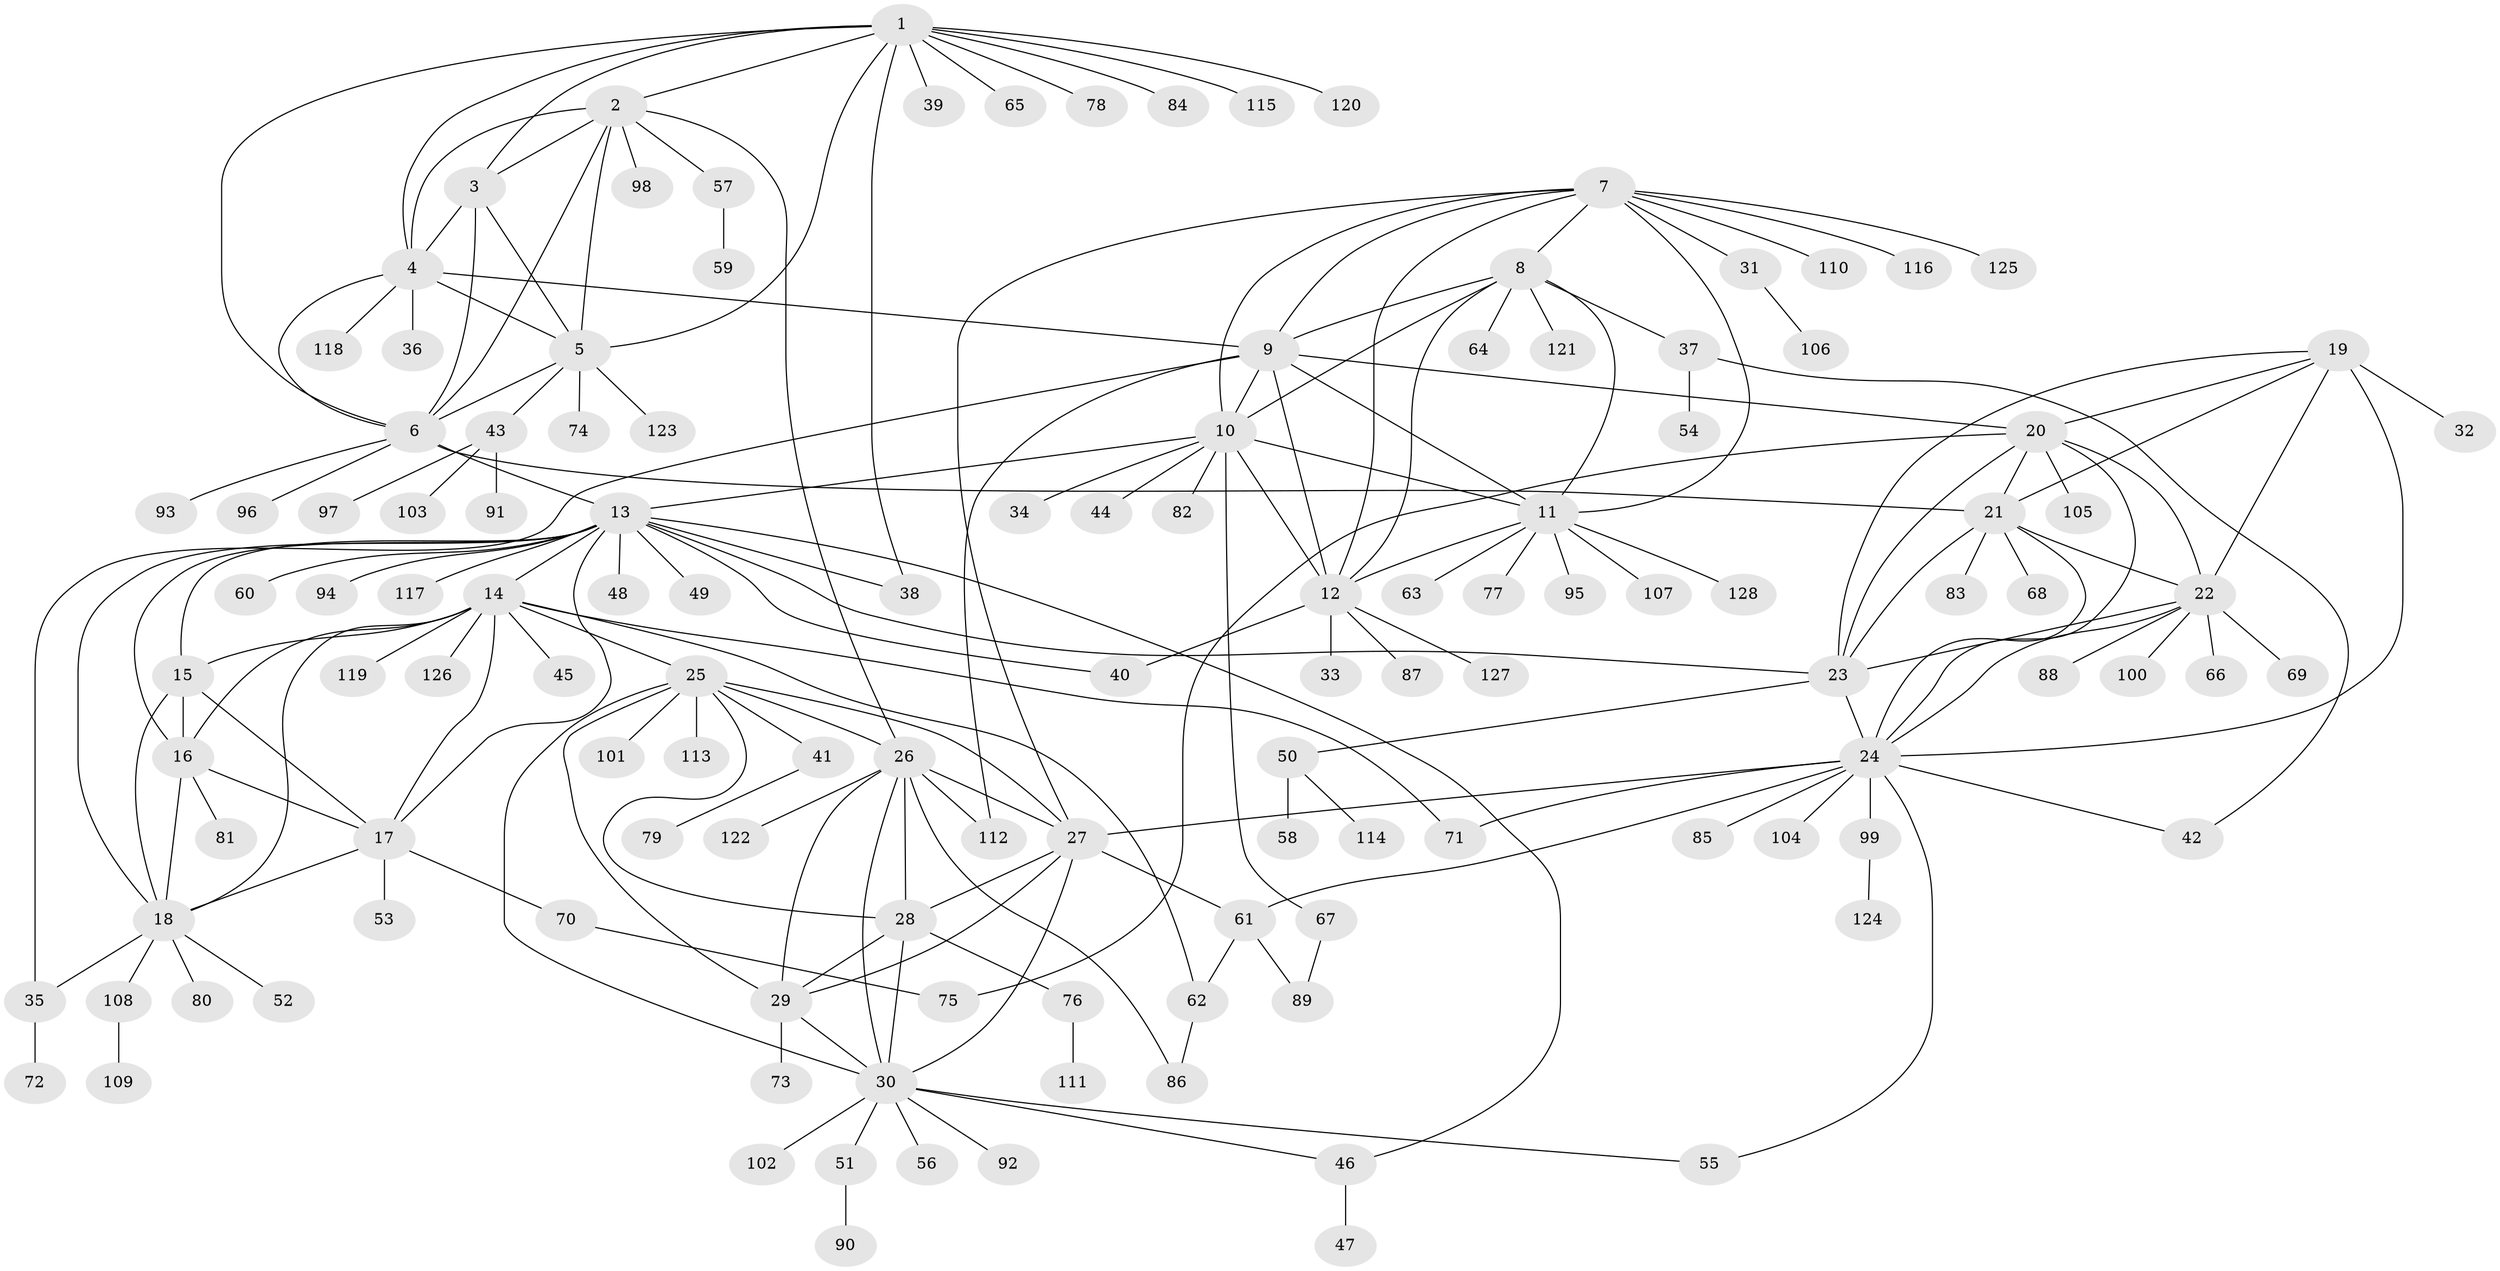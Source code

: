 // coarse degree distribution, {1: 0.515625, 14: 0.015625, 2: 0.125, 13: 0.015625, 6: 0.109375, 5: 0.0625, 4: 0.03125, 8: 0.0625, 7: 0.046875, 9: 0.015625}
// Generated by graph-tools (version 1.1) at 2025/37/03/04/25 23:37:34]
// undirected, 128 vertices, 196 edges
graph export_dot {
  node [color=gray90,style=filled];
  1;
  2;
  3;
  4;
  5;
  6;
  7;
  8;
  9;
  10;
  11;
  12;
  13;
  14;
  15;
  16;
  17;
  18;
  19;
  20;
  21;
  22;
  23;
  24;
  25;
  26;
  27;
  28;
  29;
  30;
  31;
  32;
  33;
  34;
  35;
  36;
  37;
  38;
  39;
  40;
  41;
  42;
  43;
  44;
  45;
  46;
  47;
  48;
  49;
  50;
  51;
  52;
  53;
  54;
  55;
  56;
  57;
  58;
  59;
  60;
  61;
  62;
  63;
  64;
  65;
  66;
  67;
  68;
  69;
  70;
  71;
  72;
  73;
  74;
  75;
  76;
  77;
  78;
  79;
  80;
  81;
  82;
  83;
  84;
  85;
  86;
  87;
  88;
  89;
  90;
  91;
  92;
  93;
  94;
  95;
  96;
  97;
  98;
  99;
  100;
  101;
  102;
  103;
  104;
  105;
  106;
  107;
  108;
  109;
  110;
  111;
  112;
  113;
  114;
  115;
  116;
  117;
  118;
  119;
  120;
  121;
  122;
  123;
  124;
  125;
  126;
  127;
  128;
  1 -- 2;
  1 -- 3;
  1 -- 4;
  1 -- 5;
  1 -- 6;
  1 -- 38;
  1 -- 39;
  1 -- 65;
  1 -- 78;
  1 -- 84;
  1 -- 115;
  1 -- 120;
  2 -- 3;
  2 -- 4;
  2 -- 5;
  2 -- 6;
  2 -- 26;
  2 -- 57;
  2 -- 98;
  3 -- 4;
  3 -- 5;
  3 -- 6;
  4 -- 5;
  4 -- 6;
  4 -- 9;
  4 -- 36;
  4 -- 118;
  5 -- 6;
  5 -- 43;
  5 -- 74;
  5 -- 123;
  6 -- 13;
  6 -- 21;
  6 -- 93;
  6 -- 96;
  7 -- 8;
  7 -- 9;
  7 -- 10;
  7 -- 11;
  7 -- 12;
  7 -- 27;
  7 -- 31;
  7 -- 110;
  7 -- 116;
  7 -- 125;
  8 -- 9;
  8 -- 10;
  8 -- 11;
  8 -- 12;
  8 -- 37;
  8 -- 64;
  8 -- 121;
  9 -- 10;
  9 -- 11;
  9 -- 12;
  9 -- 20;
  9 -- 35;
  9 -- 112;
  10 -- 11;
  10 -- 12;
  10 -- 13;
  10 -- 34;
  10 -- 44;
  10 -- 67;
  10 -- 82;
  11 -- 12;
  11 -- 63;
  11 -- 77;
  11 -- 95;
  11 -- 107;
  11 -- 128;
  12 -- 33;
  12 -- 40;
  12 -- 87;
  12 -- 127;
  13 -- 14;
  13 -- 15;
  13 -- 16;
  13 -- 17;
  13 -- 18;
  13 -- 23;
  13 -- 38;
  13 -- 40;
  13 -- 46;
  13 -- 48;
  13 -- 49;
  13 -- 60;
  13 -- 94;
  13 -- 117;
  14 -- 15;
  14 -- 16;
  14 -- 17;
  14 -- 18;
  14 -- 25;
  14 -- 45;
  14 -- 62;
  14 -- 71;
  14 -- 119;
  14 -- 126;
  15 -- 16;
  15 -- 17;
  15 -- 18;
  16 -- 17;
  16 -- 18;
  16 -- 81;
  17 -- 18;
  17 -- 53;
  17 -- 70;
  18 -- 35;
  18 -- 52;
  18 -- 80;
  18 -- 108;
  19 -- 20;
  19 -- 21;
  19 -- 22;
  19 -- 23;
  19 -- 24;
  19 -- 32;
  20 -- 21;
  20 -- 22;
  20 -- 23;
  20 -- 24;
  20 -- 75;
  20 -- 105;
  21 -- 22;
  21 -- 23;
  21 -- 24;
  21 -- 68;
  21 -- 83;
  22 -- 23;
  22 -- 24;
  22 -- 66;
  22 -- 69;
  22 -- 88;
  22 -- 100;
  23 -- 24;
  23 -- 50;
  24 -- 27;
  24 -- 42;
  24 -- 55;
  24 -- 61;
  24 -- 71;
  24 -- 85;
  24 -- 99;
  24 -- 104;
  25 -- 26;
  25 -- 27;
  25 -- 28;
  25 -- 29;
  25 -- 30;
  25 -- 41;
  25 -- 101;
  25 -- 113;
  26 -- 27;
  26 -- 28;
  26 -- 29;
  26 -- 30;
  26 -- 86;
  26 -- 112;
  26 -- 122;
  27 -- 28;
  27 -- 29;
  27 -- 30;
  27 -- 61;
  28 -- 29;
  28 -- 30;
  28 -- 76;
  29 -- 30;
  29 -- 73;
  30 -- 46;
  30 -- 51;
  30 -- 55;
  30 -- 56;
  30 -- 92;
  30 -- 102;
  31 -- 106;
  35 -- 72;
  37 -- 42;
  37 -- 54;
  41 -- 79;
  43 -- 91;
  43 -- 97;
  43 -- 103;
  46 -- 47;
  50 -- 58;
  50 -- 114;
  51 -- 90;
  57 -- 59;
  61 -- 62;
  61 -- 89;
  62 -- 86;
  67 -- 89;
  70 -- 75;
  76 -- 111;
  99 -- 124;
  108 -- 109;
}
